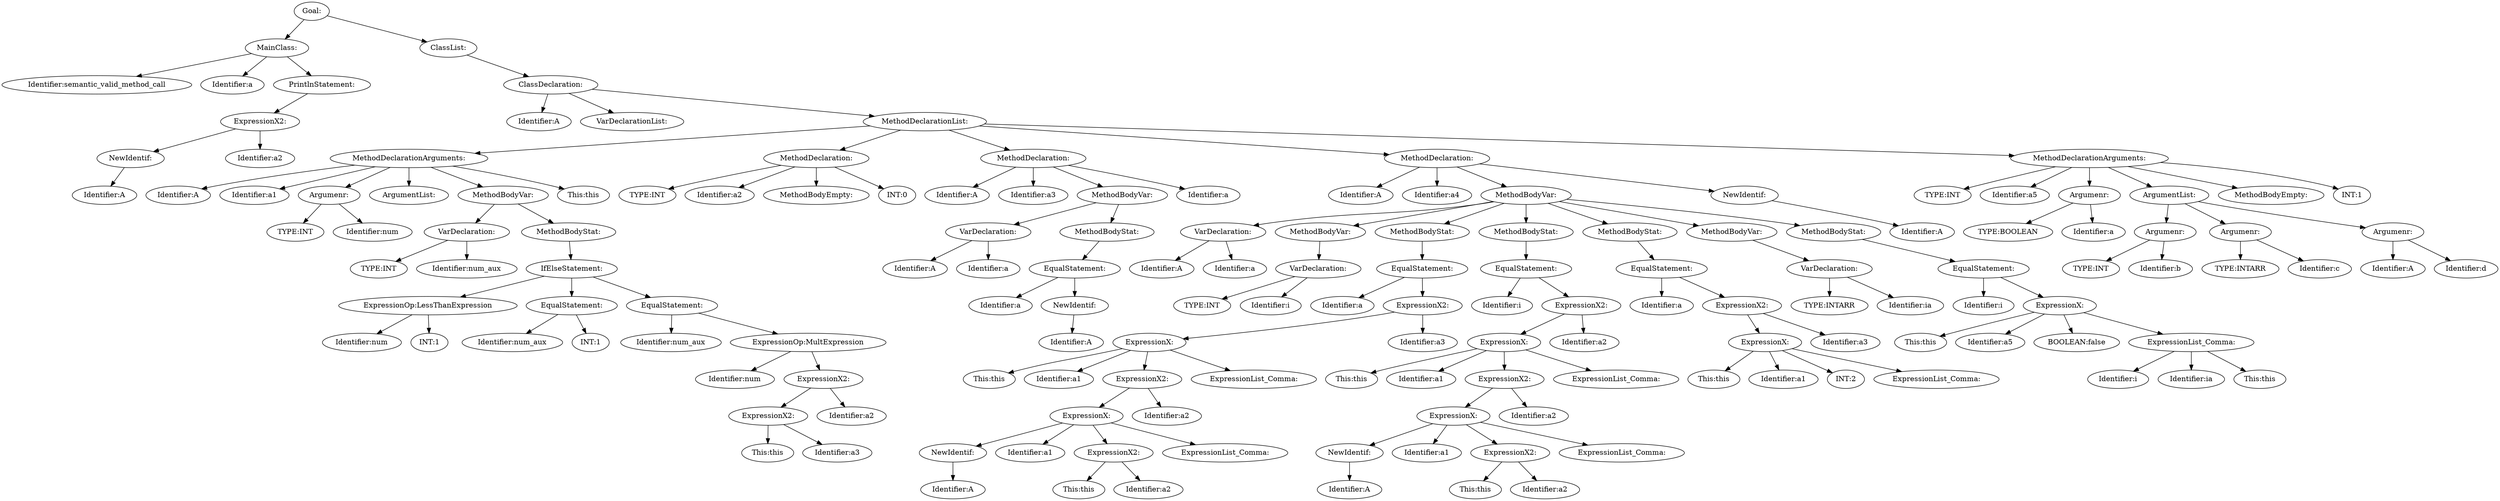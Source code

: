 digraph {
n0 [label="Goal:"];
n1 [label="MainClass:"];
n2 [label="Identifier:semantic_valid_method_call"];
n1 -> n2
n3 [label="Identifier:a"];
n1 -> n3
n4 [label="PrintlnStatement:"];
n5 [label="ExpressionX2:"];
n6 [label="NewIdentif:"];
n7 [label="Identifier:A"];
n6 -> n7
n5 -> n6
n8 [label="Identifier:a2"];
n5 -> n8
n4 -> n5
n1 -> n4
n0 -> n1
n9 [label="ClassList:"];
n10 [label="ClassDeclaration:"];
n11 [label="Identifier:A"];
n10 -> n11
n12 [label="VarDeclarationList:"];
n10 -> n12
n13 [label="MethodDeclarationList:"];
n14 [label="MethodDeclarationArguments:"];
n15 [label="Identifier:A"];
n14 -> n15
n16 [label="Identifier:a1"];
n14 -> n16
n17 [label="Argumenr:"];
n18 [label="TYPE:INT"];
n17 -> n18
n19 [label="Identifier:num"];
n17 -> n19
n14 -> n17
n20 [label="ArgumentList:"];
n14 -> n20
n21 [label="MethodBodyVar:"];
n22 [label="VarDeclaration:"];
n23 [label="TYPE:INT"];
n22 -> n23
n24 [label="Identifier:num_aux"];
n22 -> n24
n21 -> n22
n25 [label="MethodBodyStat:"];
n26 [label="IfElseStatement:"];
n27 [label="ExpressionOp:LessThanExpression"];
n28 [label="Identifier:num"];
n27 -> n28
n29 [label="INT:1"];
n27 -> n29
n26 -> n27
n30 [label="EqualStatement:"];
n31 [label="Identifier:num_aux"];
n30 -> n31
n32 [label="INT:1"];
n30 -> n32
n26 -> n30
n33 [label="EqualStatement:"];
n34 [label="Identifier:num_aux"];
n33 -> n34
n35 [label="ExpressionOp:MultExpression"];
n36 [label="Identifier:num"];
n35 -> n36
n37 [label="ExpressionX2:"];
n38 [label="ExpressionX2:"];
n39 [label="This:this"];
n38 -> n39
n40 [label="Identifier:a3"];
n38 -> n40
n37 -> n38
n41 [label="Identifier:a2"];
n37 -> n41
n35 -> n37
n33 -> n35
n26 -> n33
n25 -> n26
n21 -> n25
n14 -> n21
n42 [label="This:this"];
n14 -> n42
n13 -> n14
n43 [label="MethodDeclaration:"];
n44 [label="TYPE:INT"];
n43 -> n44
n45 [label="Identifier:a2"];
n43 -> n45
n46 [label="MethodBodyEmpty:"];
n43 -> n46
n47 [label="INT:0"];
n43 -> n47
n13 -> n43
n48 [label="MethodDeclaration:"];
n49 [label="Identifier:A"];
n48 -> n49
n50 [label="Identifier:a3"];
n48 -> n50
n51 [label="MethodBodyVar:"];
n52 [label="VarDeclaration:"];
n53 [label="Identifier:A"];
n52 -> n53
n54 [label="Identifier:a"];
n52 -> n54
n51 -> n52
n55 [label="MethodBodyStat:"];
n56 [label="EqualStatement:"];
n57 [label="Identifier:a"];
n56 -> n57
n58 [label="NewIdentif:"];
n59 [label="Identifier:A"];
n58 -> n59
n56 -> n58
n55 -> n56
n51 -> n55
n48 -> n51
n60 [label="Identifier:a"];
n48 -> n60
n13 -> n48
n61 [label="MethodDeclaration:"];
n62 [label="Identifier:A"];
n61 -> n62
n63 [label="Identifier:a4"];
n61 -> n63
n64 [label="MethodBodyVar:"];
n65 [label="VarDeclaration:"];
n66 [label="Identifier:A"];
n65 -> n66
n67 [label="Identifier:a"];
n65 -> n67
n64 -> n65
n68 [label="MethodBodyVar:"];
n69 [label="VarDeclaration:"];
n70 [label="TYPE:INT"];
n69 -> n70
n71 [label="Identifier:i"];
n69 -> n71
n68 -> n69
n64 -> n68
n72 [label="MethodBodyStat:"];
n73 [label="EqualStatement:"];
n74 [label="Identifier:a"];
n73 -> n74
n75 [label="ExpressionX2:"];
n76 [label="ExpressionX:"];
n77 [label="This:this"];
n76 -> n77
n78 [label="Identifier:a1"];
n76 -> n78
n79 [label="ExpressionX2:"];
n80 [label="ExpressionX:"];
n81 [label="NewIdentif:"];
n82 [label="Identifier:A"];
n81 -> n82
n80 -> n81
n83 [label="Identifier:a1"];
n80 -> n83
n84 [label="ExpressionX2:"];
n85 [label="This:this"];
n84 -> n85
n86 [label="Identifier:a2"];
n84 -> n86
n80 -> n84
n87 [label="ExpressionList_Comma:"];
n80 -> n87
n79 -> n80
n88 [label="Identifier:a2"];
n79 -> n88
n76 -> n79
n89 [label="ExpressionList_Comma:"];
n76 -> n89
n75 -> n76
n90 [label="Identifier:a3"];
n75 -> n90
n73 -> n75
n72 -> n73
n64 -> n72
n91 [label="MethodBodyStat:"];
n92 [label="EqualStatement:"];
n93 [label="Identifier:i"];
n92 -> n93
n94 [label="ExpressionX2:"];
n95 [label="ExpressionX:"];
n96 [label="This:this"];
n95 -> n96
n97 [label="Identifier:a1"];
n95 -> n97
n98 [label="ExpressionX2:"];
n99 [label="ExpressionX:"];
n100 [label="NewIdentif:"];
n101 [label="Identifier:A"];
n100 -> n101
n99 -> n100
n102 [label="Identifier:a1"];
n99 -> n102
n103 [label="ExpressionX2:"];
n104 [label="This:this"];
n103 -> n104
n105 [label="Identifier:a2"];
n103 -> n105
n99 -> n103
n106 [label="ExpressionList_Comma:"];
n99 -> n106
n98 -> n99
n107 [label="Identifier:a2"];
n98 -> n107
n95 -> n98
n108 [label="ExpressionList_Comma:"];
n95 -> n108
n94 -> n95
n109 [label="Identifier:a2"];
n94 -> n109
n92 -> n94
n91 -> n92
n64 -> n91
n110 [label="MethodBodyStat:"];
n111 [label="EqualStatement:"];
n112 [label="Identifier:a"];
n111 -> n112
n113 [label="ExpressionX2:"];
n114 [label="ExpressionX:"];
n115 [label="This:this"];
n114 -> n115
n116 [label="Identifier:a1"];
n114 -> n116
n117 [label="INT:2"];
n114 -> n117
n118 [label="ExpressionList_Comma:"];
n114 -> n118
n113 -> n114
n119 [label="Identifier:a3"];
n113 -> n119
n111 -> n113
n110 -> n111
n64 -> n110
n120 [label="MethodBodyVar:"];
n121 [label="VarDeclaration:"];
n122 [label="TYPE:INTARR"];
n121 -> n122
n123 [label="Identifier:ia"];
n121 -> n123
n120 -> n121
n64 -> n120
n124 [label="MethodBodyStat:"];
n125 [label="EqualStatement:"];
n126 [label="Identifier:i"];
n125 -> n126
n127 [label="ExpressionX:"];
n128 [label="This:this"];
n127 -> n128
n129 [label="Identifier:a5"];
n127 -> n129
n130 [label="BOOLEAN:false"];
n127 -> n130
n131 [label="ExpressionList_Comma:"];
n132 [label="Identifier:i"];
n131 -> n132
n133 [label="Identifier:ia"];
n131 -> n133
n134 [label="This:this"];
n131 -> n134
n127 -> n131
n125 -> n127
n124 -> n125
n64 -> n124
n61 -> n64
n135 [label="NewIdentif:"];
n136 [label="Identifier:A"];
n135 -> n136
n61 -> n135
n13 -> n61
n137 [label="MethodDeclarationArguments:"];
n138 [label="TYPE:INT"];
n137 -> n138
n139 [label="Identifier:a5"];
n137 -> n139
n140 [label="Argumenr:"];
n141 [label="TYPE:BOOLEAN"];
n140 -> n141
n142 [label="Identifier:a"];
n140 -> n142
n137 -> n140
n143 [label="ArgumentList:"];
n144 [label="Argumenr:"];
n145 [label="TYPE:INT"];
n144 -> n145
n146 [label="Identifier:b"];
n144 -> n146
n143 -> n144
n147 [label="Argumenr:"];
n148 [label="TYPE:INTARR"];
n147 -> n148
n149 [label="Identifier:c"];
n147 -> n149
n143 -> n147
n150 [label="Argumenr:"];
n151 [label="Identifier:A"];
n150 -> n151
n152 [label="Identifier:d"];
n150 -> n152
n143 -> n150
n137 -> n143
n153 [label="MethodBodyEmpty:"];
n137 -> n153
n154 [label="INT:1"];
n137 -> n154
n13 -> n137
n10 -> n13
n9 -> n10
n0 -> n9
}

